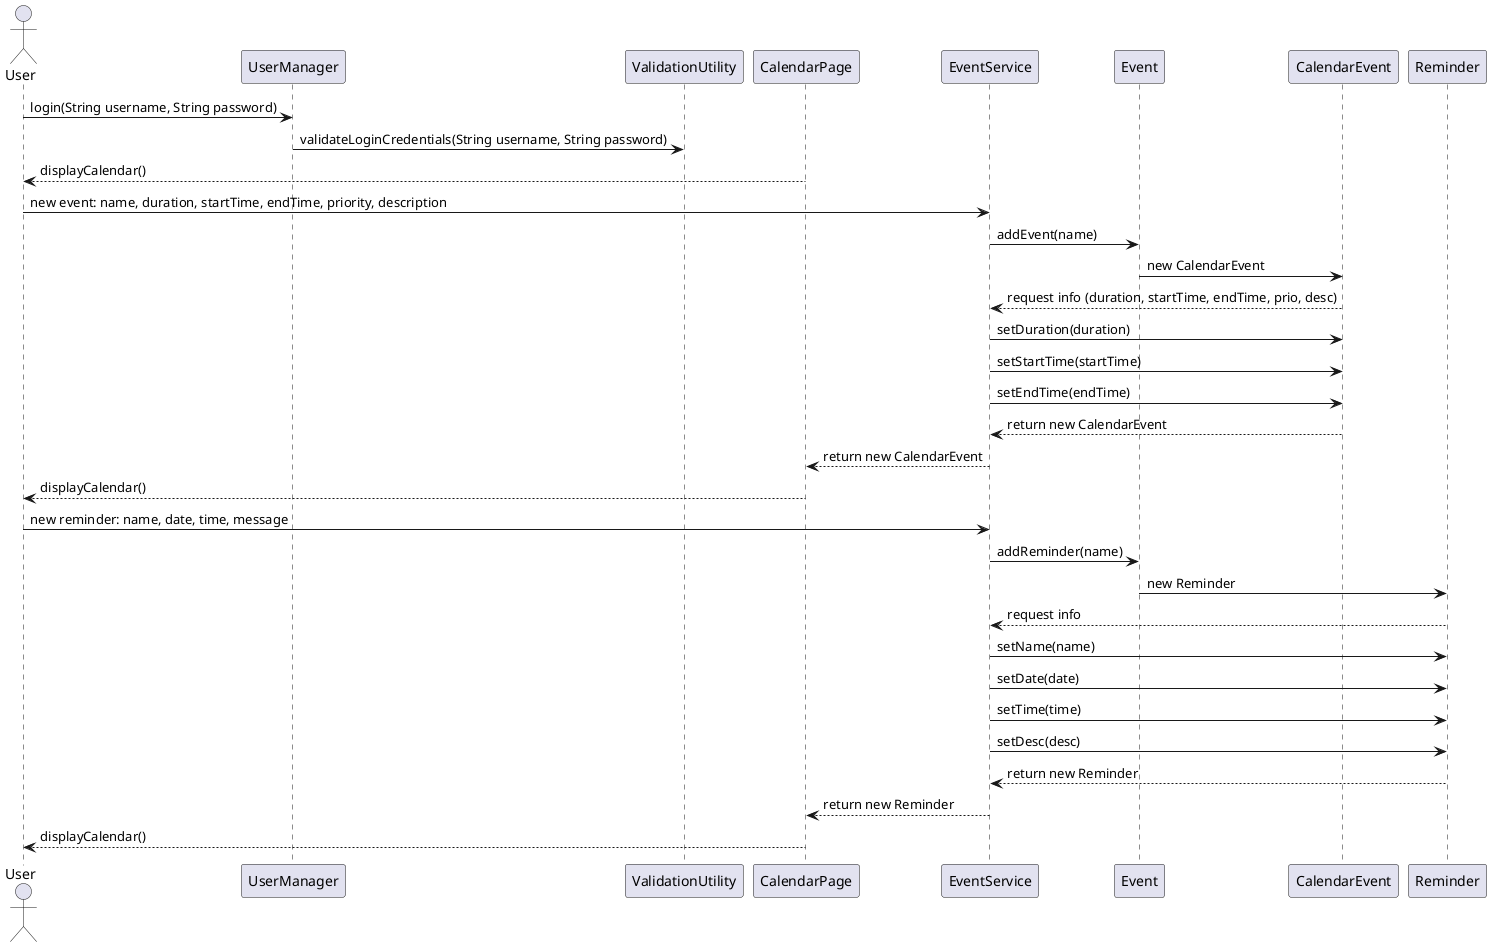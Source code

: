 @startuml
actor User
User -> UserManager : login(String username, String password)
UserManager -> ValidationUtility : validateLoginCredentials(String username, String password)
CalendarPage --> User: displayCalendar()
User -> EventService : new event: name, duration, startTime, endTime, priority, description
EventService -> Event : addEvent(name)
Event -> CalendarEvent: new CalendarEvent
EventService <-- CalendarEvent : request info (duration, startTime, endTime, prio, desc)
EventService -> CalendarEvent : setDuration(duration)
EventService -> CalendarEvent : setStartTime(startTime)
EventService -> CalendarEvent : setEndTime(endTime)
EventService <-- CalendarEvent : return new CalendarEvent
CalendarPage <-- EventService : return new CalendarEvent
User <-- CalendarPage : displayCalendar()
User -> EventService : new reminder: name, date, time, message
EventService -> Event : addReminder(name)
Event -> Reminder : new Reminder
EventService <-- Reminder : request info
EventService -> Reminder: setName(name)
EventService -> Reminder: setDate(date)
EventService -> Reminder: setTime(time)
EventService -> Reminder: setDesc(desc)
EventService <-- Reminder : return new Reminder
CalendarPage <-- EventService : return new Reminder
User <-- CalendarPage : displayCalendar()
@enduml
